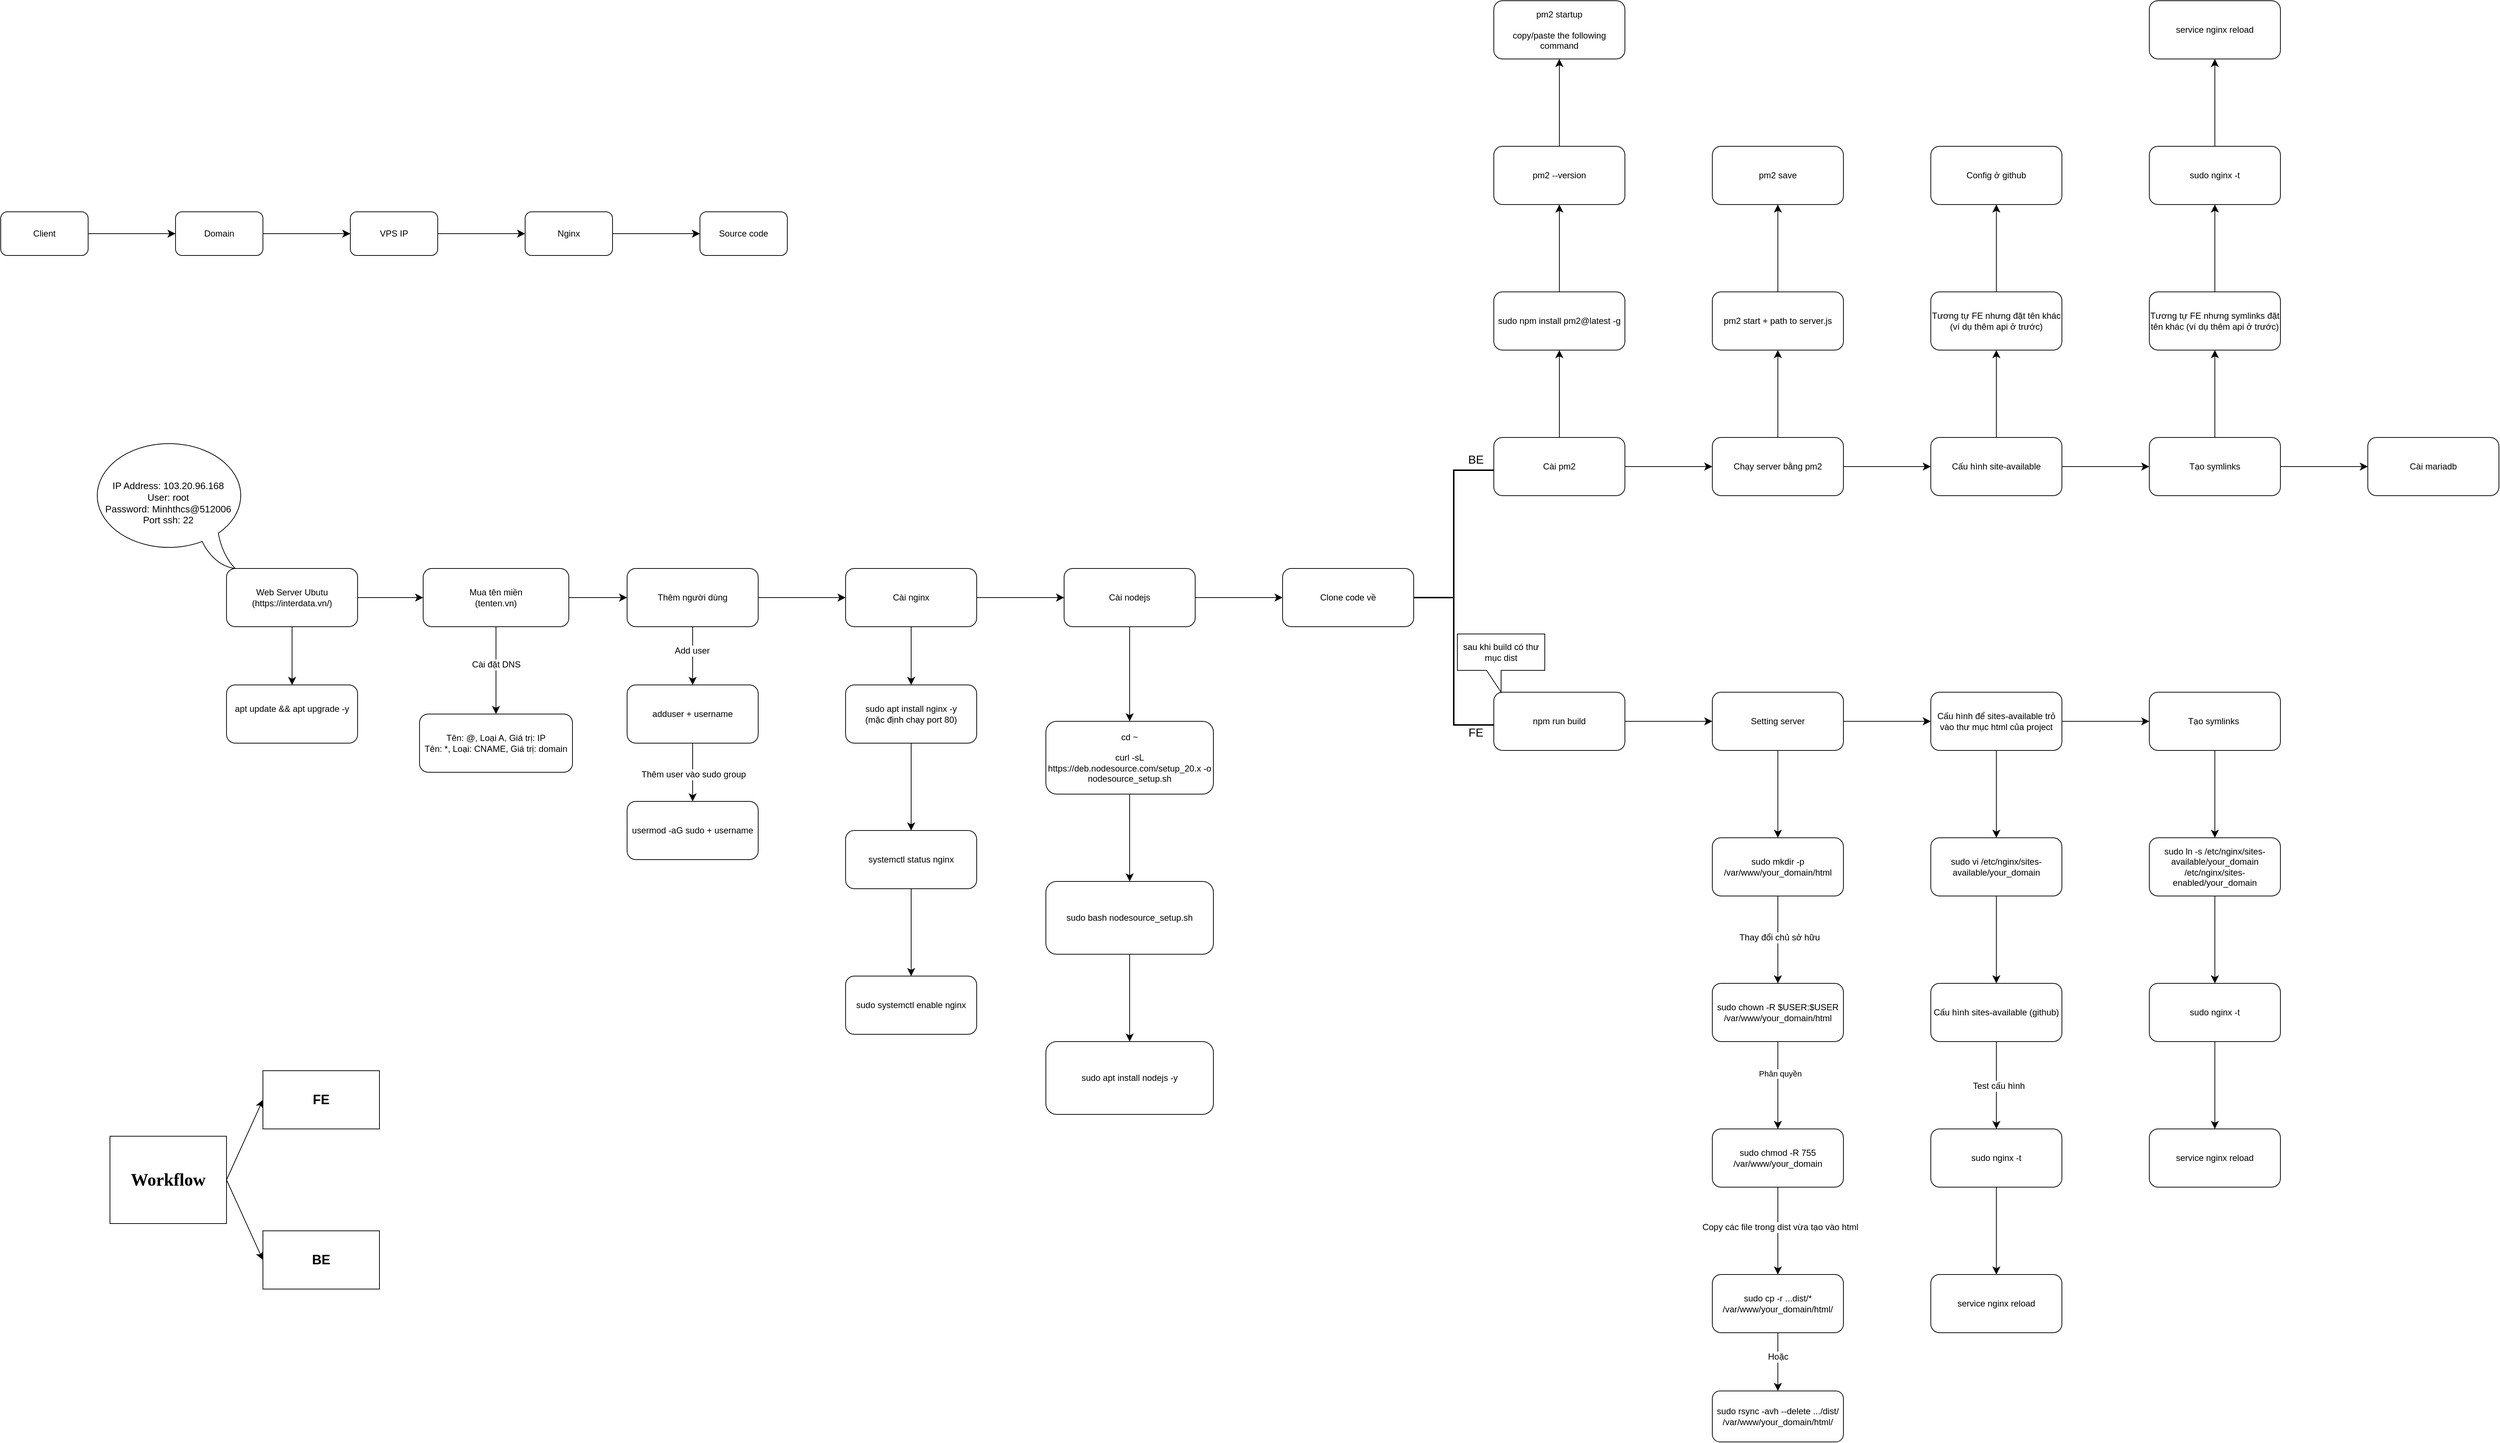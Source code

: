 <mxfile version="28.0.7">
  <diagram name="Page-1" id="AyKGRaBpcD_tbQrxrYDZ">
    <mxGraphModel dx="1442" dy="979" grid="1" gridSize="10" guides="1" tooltips="1" connect="1" arrows="1" fold="1" page="0" pageScale="1" pageWidth="850" pageHeight="1100" math="0" shadow="0">
      <root>
        <mxCell id="0" />
        <mxCell id="1" parent="0" />
        <mxCell id="k-3vS6slzv3BkmuizEB1-1" value="&lt;h1&gt;&lt;font face=&quot;Times New Roman&quot;&gt;Workflow&lt;/font&gt;&lt;/h1&gt;" style="rounded=0;whiteSpace=wrap;html=1;" parent="1" vertex="1">
          <mxGeometry x="70" y="1180" width="160" height="120" as="geometry" />
        </mxCell>
        <mxCell id="k-3vS6slzv3BkmuizEB1-2" value="" style="endArrow=classic;html=1;rounded=0;fontSize=12;startSize=8;endSize=8;curved=1;entryX=0;entryY=0.5;entryDx=0;entryDy=0;" parent="1" target="k-3vS6slzv3BkmuizEB1-3" edge="1">
          <mxGeometry width="50" height="50" relative="1" as="geometry">
            <mxPoint x="230" y="1240" as="sourcePoint" />
            <mxPoint x="300" y="1180" as="targetPoint" />
          </mxGeometry>
        </mxCell>
        <mxCell id="k-3vS6slzv3BkmuizEB1-3" value="&lt;h2&gt;FE&lt;/h2&gt;" style="rounded=0;whiteSpace=wrap;html=1;" parent="1" vertex="1">
          <mxGeometry x="280" y="1090" width="160" height="80" as="geometry" />
        </mxCell>
        <mxCell id="k-3vS6slzv3BkmuizEB1-4" value="&lt;h2&gt;BE&lt;/h2&gt;" style="rounded=0;whiteSpace=wrap;html=1;" parent="1" vertex="1">
          <mxGeometry x="280" y="1310" width="160" height="80" as="geometry" />
        </mxCell>
        <mxCell id="k-3vS6slzv3BkmuizEB1-5" value="" style="endArrow=classic;html=1;rounded=0;fontSize=12;startSize=8;endSize=8;curved=1;entryX=0;entryY=0.5;entryDx=0;entryDy=0;" parent="1" target="k-3vS6slzv3BkmuizEB1-4" edge="1">
          <mxGeometry width="50" height="50" relative="1" as="geometry">
            <mxPoint x="230" y="1240" as="sourcePoint" />
            <mxPoint x="280" y="1190" as="targetPoint" />
          </mxGeometry>
        </mxCell>
        <mxCell id="k-3vS6slzv3BkmuizEB1-6" style="edgeStyle=none;curved=1;rounded=0;orthogonalLoop=1;jettySize=auto;html=1;exitX=0;exitY=0.75;exitDx=0;exitDy=0;fontSize=12;startSize=8;endSize=8;" parent="1" source="k-3vS6slzv3BkmuizEB1-3" target="k-3vS6slzv3BkmuizEB1-3" edge="1">
          <mxGeometry relative="1" as="geometry" />
        </mxCell>
        <mxCell id="k-3vS6slzv3BkmuizEB1-52" style="edgeStyle=none;curved=1;rounded=0;orthogonalLoop=1;jettySize=auto;html=1;exitX=1;exitY=0.5;exitDx=0;exitDy=0;fontSize=12;startSize=8;endSize=8;" parent="1" source="k-3vS6slzv3BkmuizEB1-8" target="k-3vS6slzv3BkmuizEB1-23" edge="1">
          <mxGeometry relative="1" as="geometry" />
        </mxCell>
        <mxCell id="k-3vS6slzv3BkmuizEB1-8" value="Web Server Ubutu (https://interdata.vn/)" style="rounded=1;whiteSpace=wrap;html=1;" parent="1" vertex="1">
          <mxGeometry x="230" y="400" width="180" height="80" as="geometry" />
        </mxCell>
        <mxCell id="k-3vS6slzv3BkmuizEB1-9" value="IP Address: 103.20.96.168&lt;br&gt;User: root&lt;br&gt;Password: Minhthcs@512006&lt;br&gt;Port ssh: 22" style="shape=mxgraph.basic.oval_callout;align=center;labelPosition=center;verticalLabelPosition=middle;verticalAlign=middle;labelBackgroundColor=none;labelBorderColor=none;textShadow=0;whiteSpace=wrap;fontFamily=Helvetica;html=1;fontSize=13;horizontal=1;flipH=1;" parent="1" vertex="1">
          <mxGeometry x="40" y="220" width="220" height="180" as="geometry" />
        </mxCell>
        <mxCell id="k-3vS6slzv3BkmuizEB1-10" value="apt update &amp;amp;&amp;amp; apt upgrade -y&lt;div&gt;&lt;br&gt;&lt;/div&gt;" style="whiteSpace=wrap;html=1;rounded=1;glass=0;shadow=0;" parent="1" vertex="1">
          <mxGeometry x="230" y="560" width="180" height="80" as="geometry" />
        </mxCell>
        <mxCell id="k-3vS6slzv3BkmuizEB1-51" style="edgeStyle=none;curved=1;rounded=0;orthogonalLoop=1;jettySize=auto;html=1;exitX=1;exitY=0.5;exitDx=0;exitDy=0;entryX=0;entryY=0.5;entryDx=0;entryDy=0;fontSize=12;startSize=8;endSize=8;" parent="1" source="k-3vS6slzv3BkmuizEB1-23" target="k-3vS6slzv3BkmuizEB1-35" edge="1">
          <mxGeometry relative="1" as="geometry" />
        </mxCell>
        <mxCell id="k-3vS6slzv3BkmuizEB1-74" value="" style="edgeStyle=none;curved=1;rounded=0;orthogonalLoop=1;jettySize=auto;html=1;fontSize=12;startSize=8;endSize=8;" parent="1" source="k-3vS6slzv3BkmuizEB1-23" target="k-3vS6slzv3BkmuizEB1-73" edge="1">
          <mxGeometry relative="1" as="geometry" />
        </mxCell>
        <mxCell id="k-3vS6slzv3BkmuizEB1-75" value="Cài đặt DNS" style="edgeLabel;html=1;align=center;verticalAlign=middle;resizable=0;points=[];fontSize=12;" parent="k-3vS6slzv3BkmuizEB1-74" vertex="1" connectable="0">
          <mxGeometry x="-0.138" relative="1" as="geometry">
            <mxPoint as="offset" />
          </mxGeometry>
        </mxCell>
        <mxCell id="k-3vS6slzv3BkmuizEB1-23" value="Mua tên miền&lt;div&gt;(tenten.vn)&lt;/div&gt;" style="whiteSpace=wrap;html=1;rounded=1;" parent="1" vertex="1">
          <mxGeometry x="500" y="400" width="200" height="80" as="geometry" />
        </mxCell>
        <mxCell id="k-3vS6slzv3BkmuizEB1-28" value="" style="edgeStyle=none;curved=1;rounded=0;orthogonalLoop=1;jettySize=auto;html=1;fontSize=12;startSize=8;endSize=8;" parent="1" source="k-3vS6slzv3BkmuizEB1-26" target="k-3vS6slzv3BkmuizEB1-27" edge="1">
          <mxGeometry relative="1" as="geometry" />
        </mxCell>
        <mxCell id="k-3vS6slzv3BkmuizEB1-26" value="Client" style="rounded=1;whiteSpace=wrap;html=1;" parent="1" vertex="1">
          <mxGeometry x="-80" y="-90" width="120" height="60" as="geometry" />
        </mxCell>
        <mxCell id="k-3vS6slzv3BkmuizEB1-30" value="" style="edgeStyle=none;curved=1;rounded=0;orthogonalLoop=1;jettySize=auto;html=1;fontSize=12;startSize=8;endSize=8;" parent="1" source="k-3vS6slzv3BkmuizEB1-27" target="k-3vS6slzv3BkmuizEB1-29" edge="1">
          <mxGeometry relative="1" as="geometry" />
        </mxCell>
        <mxCell id="k-3vS6slzv3BkmuizEB1-27" value="Domain" style="whiteSpace=wrap;html=1;rounded=1;" parent="1" vertex="1">
          <mxGeometry x="160" y="-90" width="120" height="60" as="geometry" />
        </mxCell>
        <mxCell id="k-3vS6slzv3BkmuizEB1-32" value="" style="edgeStyle=none;curved=1;rounded=0;orthogonalLoop=1;jettySize=auto;html=1;fontSize=12;startSize=8;endSize=8;" parent="1" source="k-3vS6slzv3BkmuizEB1-29" target="k-3vS6slzv3BkmuizEB1-31" edge="1">
          <mxGeometry relative="1" as="geometry" />
        </mxCell>
        <mxCell id="k-3vS6slzv3BkmuizEB1-29" value="VPS IP" style="whiteSpace=wrap;html=1;rounded=1;" parent="1" vertex="1">
          <mxGeometry x="400" y="-90" width="120" height="60" as="geometry" />
        </mxCell>
        <mxCell id="k-3vS6slzv3BkmuizEB1-34" value="" style="edgeStyle=none;curved=1;rounded=0;orthogonalLoop=1;jettySize=auto;html=1;fontSize=12;startSize=8;endSize=8;" parent="1" source="k-3vS6slzv3BkmuizEB1-31" target="k-3vS6slzv3BkmuizEB1-33" edge="1">
          <mxGeometry relative="1" as="geometry" />
        </mxCell>
        <mxCell id="k-3vS6slzv3BkmuizEB1-31" value="Nginx" style="whiteSpace=wrap;html=1;rounded=1;" parent="1" vertex="1">
          <mxGeometry x="640" y="-90" width="120" height="60" as="geometry" />
        </mxCell>
        <mxCell id="k-3vS6slzv3BkmuizEB1-33" value="Source code" style="whiteSpace=wrap;html=1;rounded=1;" parent="1" vertex="1">
          <mxGeometry x="880" y="-90" width="120" height="60" as="geometry" />
        </mxCell>
        <mxCell id="k-3vS6slzv3BkmuizEB1-39" value="" style="edgeStyle=none;curved=1;rounded=0;orthogonalLoop=1;jettySize=auto;html=1;fontSize=12;startSize=8;endSize=8;" parent="1" source="k-3vS6slzv3BkmuizEB1-35" target="k-3vS6slzv3BkmuizEB1-38" edge="1">
          <mxGeometry relative="1" as="geometry" />
        </mxCell>
        <mxCell id="k-3vS6slzv3BkmuizEB1-43" value="Add user" style="edgeLabel;html=1;align=center;verticalAlign=middle;resizable=0;points=[];fontSize=12;" parent="k-3vS6slzv3BkmuizEB1-39" vertex="1" connectable="0">
          <mxGeometry x="-0.17" y="-1" relative="1" as="geometry">
            <mxPoint as="offset" />
          </mxGeometry>
        </mxCell>
        <mxCell id="k-3vS6slzv3BkmuizEB1-46" value="" style="edgeStyle=none;curved=1;rounded=0;orthogonalLoop=1;jettySize=auto;html=1;fontSize=12;startSize=8;endSize=8;" parent="1" source="k-3vS6slzv3BkmuizEB1-35" target="k-3vS6slzv3BkmuizEB1-45" edge="1">
          <mxGeometry relative="1" as="geometry" />
        </mxCell>
        <mxCell id="k-3vS6slzv3BkmuizEB1-35" value="Thêm người dùng" style="rounded=1;whiteSpace=wrap;html=1;" parent="1" vertex="1">
          <mxGeometry x="780" y="400" width="180" height="80" as="geometry" />
        </mxCell>
        <mxCell id="k-3vS6slzv3BkmuizEB1-41" value="" style="edgeStyle=none;curved=1;rounded=0;orthogonalLoop=1;jettySize=auto;html=1;fontSize=12;startSize=8;endSize=8;" parent="1" source="k-3vS6slzv3BkmuizEB1-38" target="k-3vS6slzv3BkmuizEB1-40" edge="1">
          <mxGeometry relative="1" as="geometry" />
        </mxCell>
        <mxCell id="k-3vS6slzv3BkmuizEB1-44" value="Thêm user vào sudo group" style="edgeLabel;html=1;align=center;verticalAlign=middle;resizable=0;points=[];fontSize=12;" parent="k-3vS6slzv3BkmuizEB1-41" vertex="1" connectable="0">
          <mxGeometry x="0.077" y="1" relative="1" as="geometry">
            <mxPoint as="offset" />
          </mxGeometry>
        </mxCell>
        <mxCell id="k-3vS6slzv3BkmuizEB1-38" value="adduser + username" style="rounded=1;whiteSpace=wrap;html=1;" parent="1" vertex="1">
          <mxGeometry x="780" y="560" width="180" height="80" as="geometry" />
        </mxCell>
        <mxCell id="k-3vS6slzv3BkmuizEB1-40" value="usermod -aG sudo + username" style="rounded=1;whiteSpace=wrap;html=1;" parent="1" vertex="1">
          <mxGeometry x="780" y="720" width="180" height="80" as="geometry" />
        </mxCell>
        <mxCell id="k-3vS6slzv3BkmuizEB1-48" value="" style="edgeStyle=none;curved=1;rounded=0;orthogonalLoop=1;jettySize=auto;html=1;fontSize=12;startSize=8;endSize=8;" parent="1" source="k-3vS6slzv3BkmuizEB1-45" target="k-3vS6slzv3BkmuizEB1-47" edge="1">
          <mxGeometry relative="1" as="geometry" />
        </mxCell>
        <mxCell id="k-3vS6slzv3BkmuizEB1-50" value="" style="edgeStyle=none;curved=1;rounded=0;orthogonalLoop=1;jettySize=auto;html=1;fontSize=12;startSize=8;endSize=8;" parent="1" source="k-3vS6slzv3BkmuizEB1-45" target="k-3vS6slzv3BkmuizEB1-49" edge="1">
          <mxGeometry relative="1" as="geometry" />
        </mxCell>
        <mxCell id="k-3vS6slzv3BkmuizEB1-45" value="Cài nginx" style="rounded=1;whiteSpace=wrap;html=1;" parent="1" vertex="1">
          <mxGeometry x="1080" y="400" width="180" height="80" as="geometry" />
        </mxCell>
        <mxCell id="k-3vS6slzv3BkmuizEB1-66" value="" style="edgeStyle=none;curved=1;rounded=0;orthogonalLoop=1;jettySize=auto;html=1;fontSize=12;startSize=8;endSize=8;" parent="1" source="k-3vS6slzv3BkmuizEB1-47" target="k-3vS6slzv3BkmuizEB1-65" edge="1">
          <mxGeometry relative="1" as="geometry" />
        </mxCell>
        <mxCell id="k-3vS6slzv3BkmuizEB1-47" value="sudo apt install nginx -y&lt;br&gt;(mặc định chạy port 80)" style="rounded=1;whiteSpace=wrap;html=1;" parent="1" vertex="1">
          <mxGeometry x="1080" y="560" width="180" height="80" as="geometry" />
        </mxCell>
        <mxCell id="k-3vS6slzv3BkmuizEB1-55" value="" style="edgeStyle=none;curved=1;rounded=0;orthogonalLoop=1;jettySize=auto;html=1;fontSize=12;startSize=8;endSize=8;" parent="1" source="k-3vS6slzv3BkmuizEB1-49" target="k-3vS6slzv3BkmuizEB1-54" edge="1">
          <mxGeometry relative="1" as="geometry" />
        </mxCell>
        <mxCell id="k-3vS6slzv3BkmuizEB1-61" value="" style="edgeStyle=none;curved=1;rounded=0;orthogonalLoop=1;jettySize=auto;html=1;fontSize=12;startSize=8;endSize=8;" parent="1" source="k-3vS6slzv3BkmuizEB1-49" target="k-3vS6slzv3BkmuizEB1-60" edge="1">
          <mxGeometry relative="1" as="geometry" />
        </mxCell>
        <mxCell id="k-3vS6slzv3BkmuizEB1-49" value="Cài nodejs" style="rounded=1;whiteSpace=wrap;html=1;" parent="1" vertex="1">
          <mxGeometry x="1380" y="400" width="180" height="80" as="geometry" />
        </mxCell>
        <mxCell id="k-3vS6slzv3BkmuizEB1-53" style="edgeStyle=none;curved=1;rounded=0;orthogonalLoop=1;jettySize=auto;html=1;exitX=0.5;exitY=1;exitDx=0;exitDy=0;fontSize=12;startSize=8;endSize=8;entryX=0.5;entryY=0;entryDx=0;entryDy=0;" parent="1" source="k-3vS6slzv3BkmuizEB1-8" target="k-3vS6slzv3BkmuizEB1-10" edge="1">
          <mxGeometry relative="1" as="geometry">
            <mxPoint x="317" y="522" as="targetPoint" />
          </mxGeometry>
        </mxCell>
        <mxCell id="k-3vS6slzv3BkmuizEB1-57" value="" style="edgeStyle=none;curved=1;rounded=0;orthogonalLoop=1;jettySize=auto;html=1;fontSize=12;startSize=8;endSize=8;" parent="1" source="k-3vS6slzv3BkmuizEB1-54" target="k-3vS6slzv3BkmuizEB1-56" edge="1">
          <mxGeometry relative="1" as="geometry" />
        </mxCell>
        <mxCell id="k-3vS6slzv3BkmuizEB1-54" value="cd ~&#xa;&#xa;curl -sL https://deb.nodesource.com/setup_20.x -o nodesource_setup.sh" style="rounded=1;html=1;whiteSpace=wrap;align=center;verticalAlign=middle;" parent="1" vertex="1">
          <mxGeometry x="1355" y="610" width="230" height="100" as="geometry" />
        </mxCell>
        <mxCell id="k-3vS6slzv3BkmuizEB1-59" value="" style="edgeStyle=none;curved=1;rounded=0;orthogonalLoop=1;jettySize=auto;html=1;fontSize=12;startSize=8;endSize=8;" parent="1" source="k-3vS6slzv3BkmuizEB1-56" target="k-3vS6slzv3BkmuizEB1-58" edge="1">
          <mxGeometry relative="1" as="geometry" />
        </mxCell>
        <mxCell id="k-3vS6slzv3BkmuizEB1-56" value="sudo bash nodesource_setup.sh" style="rounded=1;html=1;whiteSpace=wrap;align=center;verticalAlign=middle;" parent="1" vertex="1">
          <mxGeometry x="1355" y="830" width="230" height="100" as="geometry" />
        </mxCell>
        <mxCell id="k-3vS6slzv3BkmuizEB1-58" value="sudo apt install nodejs -y" style="rounded=1;html=1;whiteSpace=wrap;align=center;verticalAlign=middle;" parent="1" vertex="1">
          <mxGeometry x="1355" y="1050" width="230" height="100" as="geometry" />
        </mxCell>
        <mxCell id="k-3vS6slzv3BkmuizEB1-60" value="Clone code về" style="rounded=1;whiteSpace=wrap;html=1;" parent="1" vertex="1">
          <mxGeometry x="1680" y="400" width="180" height="80" as="geometry" />
        </mxCell>
        <mxCell id="k-3vS6slzv3BkmuizEB1-70" value="" style="edgeStyle=none;curved=1;rounded=0;orthogonalLoop=1;jettySize=auto;html=1;fontSize=12;startSize=8;endSize=8;" parent="1" source="k-3vS6slzv3BkmuizEB1-62" target="k-3vS6slzv3BkmuizEB1-69" edge="1">
          <mxGeometry relative="1" as="geometry" />
        </mxCell>
        <mxCell id="k-3vS6slzv3BkmuizEB1-62" value="npm run build" style="rounded=1;whiteSpace=wrap;html=1;" parent="1" vertex="1">
          <mxGeometry x="1970" y="570" width="180" height="80" as="geometry" />
        </mxCell>
        <mxCell id="k-3vS6slzv3BkmuizEB1-64" value="sau khi build có thư mục dist" style="shape=callout;whiteSpace=wrap;html=1;perimeter=calloutPerimeter;flipH=1;" parent="1" vertex="1">
          <mxGeometry x="1920" y="490" width="120" height="80" as="geometry" />
        </mxCell>
        <mxCell id="k-3vS6slzv3BkmuizEB1-68" value="" style="edgeStyle=none;curved=1;rounded=0;orthogonalLoop=1;jettySize=auto;html=1;fontSize=12;startSize=8;endSize=8;" parent="1" source="k-3vS6slzv3BkmuizEB1-65" target="k-3vS6slzv3BkmuizEB1-67" edge="1">
          <mxGeometry relative="1" as="geometry" />
        </mxCell>
        <mxCell id="k-3vS6slzv3BkmuizEB1-65" value="systemctl status nginx" style="rounded=1;whiteSpace=wrap;html=1;" parent="1" vertex="1">
          <mxGeometry x="1080" y="760" width="180" height="80" as="geometry" />
        </mxCell>
        <mxCell id="k-3vS6slzv3BkmuizEB1-67" value="sudo systemctl enable nginx" style="rounded=1;whiteSpace=wrap;html=1;" parent="1" vertex="1">
          <mxGeometry x="1080" y="960" width="180" height="80" as="geometry" />
        </mxCell>
        <mxCell id="k-3vS6slzv3BkmuizEB1-72" value="" style="edgeStyle=none;curved=1;rounded=0;orthogonalLoop=1;jettySize=auto;html=1;fontSize=12;startSize=8;endSize=8;" parent="1" source="k-3vS6slzv3BkmuizEB1-69" target="k-3vS6slzv3BkmuizEB1-71" edge="1">
          <mxGeometry relative="1" as="geometry" />
        </mxCell>
        <mxCell id="k-3vS6slzv3BkmuizEB1-86" value="" style="edgeStyle=none;curved=1;rounded=0;orthogonalLoop=1;jettySize=auto;html=1;fontSize=12;startSize=8;endSize=8;" parent="1" source="k-3vS6slzv3BkmuizEB1-69" target="k-3vS6slzv3BkmuizEB1-85" edge="1">
          <mxGeometry relative="1" as="geometry" />
        </mxCell>
        <mxCell id="k-3vS6slzv3BkmuizEB1-69" value="Setting server" style="rounded=1;whiteSpace=wrap;html=1;" parent="1" vertex="1">
          <mxGeometry x="2270" y="570" width="180" height="80" as="geometry" />
        </mxCell>
        <mxCell id="k-3vS6slzv3BkmuizEB1-77" value="" style="edgeStyle=none;curved=1;rounded=0;orthogonalLoop=1;jettySize=auto;html=1;fontSize=12;startSize=8;endSize=8;" parent="1" source="k-3vS6slzv3BkmuizEB1-71" target="k-3vS6slzv3BkmuizEB1-76" edge="1">
          <mxGeometry relative="1" as="geometry" />
        </mxCell>
        <mxCell id="k-3vS6slzv3BkmuizEB1-78" value="Thay đổi chủ sở hữu" style="edgeLabel;html=1;align=center;verticalAlign=middle;resizable=0;points=[];fontSize=12;" parent="k-3vS6slzv3BkmuizEB1-77" vertex="1" connectable="0">
          <mxGeometry x="-0.049" y="2" relative="1" as="geometry">
            <mxPoint as="offset" />
          </mxGeometry>
        </mxCell>
        <mxCell id="k-3vS6slzv3BkmuizEB1-71" value="sudo mkdir -p /var/www/your_domain/html" style="rounded=1;whiteSpace=wrap;html=1;" parent="1" vertex="1">
          <mxGeometry x="2270" y="770" width="180" height="80" as="geometry" />
        </mxCell>
        <mxCell id="k-3vS6slzv3BkmuizEB1-73" value="Tên: @, Loại A, Giá trị: IP&lt;br&gt;Tên: *, Loại: CNAME, Giá trị: domain" style="whiteSpace=wrap;html=1;rounded=1;" parent="1" vertex="1">
          <mxGeometry x="495" y="600" width="210" height="80" as="geometry" />
        </mxCell>
        <mxCell id="k-3vS6slzv3BkmuizEB1-80" value="" style="edgeStyle=none;curved=1;rounded=0;orthogonalLoop=1;jettySize=auto;html=1;fontSize=12;startSize=8;endSize=8;" parent="1" source="k-3vS6slzv3BkmuizEB1-76" target="k-3vS6slzv3BkmuizEB1-79" edge="1">
          <mxGeometry relative="1" as="geometry" />
        </mxCell>
        <mxCell id="k-3vS6slzv3BkmuizEB1-81" value="Phân quyền" style="edgeLabel;html=1;align=center;verticalAlign=middle;resizable=0;points=[];" parent="k-3vS6slzv3BkmuizEB1-80" vertex="1" connectable="0">
          <mxGeometry x="-0.271" y="3" relative="1" as="geometry">
            <mxPoint as="offset" />
          </mxGeometry>
        </mxCell>
        <mxCell id="k-3vS6slzv3BkmuizEB1-76" value="sudo chown -R $USER:$USER /var/www/your_domain/html" style="rounded=1;whiteSpace=wrap;html=1;" parent="1" vertex="1">
          <mxGeometry x="2270" y="970" width="180" height="80" as="geometry" />
        </mxCell>
        <mxCell id="k-3vS6slzv3BkmuizEB1-83" value="" style="edgeStyle=none;curved=1;rounded=0;orthogonalLoop=1;jettySize=auto;html=1;fontSize=12;startSize=8;endSize=8;" parent="1" source="k-3vS6slzv3BkmuizEB1-79" target="k-3vS6slzv3BkmuizEB1-82" edge="1">
          <mxGeometry relative="1" as="geometry" />
        </mxCell>
        <mxCell id="k-3vS6slzv3BkmuizEB1-84" value="Copy các file trong dist vừa tạo vào html" style="edgeLabel;html=1;align=center;verticalAlign=middle;resizable=0;points=[];fontSize=12;" parent="k-3vS6slzv3BkmuizEB1-83" vertex="1" connectable="0">
          <mxGeometry x="-0.093" y="3" relative="1" as="geometry">
            <mxPoint as="offset" />
          </mxGeometry>
        </mxCell>
        <mxCell id="k-3vS6slzv3BkmuizEB1-79" value="sudo chmod -R 755 /var/www/your_domain" style="rounded=1;whiteSpace=wrap;html=1;" parent="1" vertex="1">
          <mxGeometry x="2270" y="1170" width="180" height="80" as="geometry" />
        </mxCell>
        <mxCell id="g-PbewE9BO6IqTjnYNhj-2" style="edgeStyle=none;curved=1;rounded=0;orthogonalLoop=1;jettySize=auto;html=1;exitX=0.5;exitY=1;exitDx=0;exitDy=0;entryX=0.5;entryY=0;entryDx=0;entryDy=0;fontSize=12;startSize=8;endSize=8;" edge="1" parent="1" source="k-3vS6slzv3BkmuizEB1-82" target="g-PbewE9BO6IqTjnYNhj-1">
          <mxGeometry relative="1" as="geometry" />
        </mxCell>
        <mxCell id="g-PbewE9BO6IqTjnYNhj-3" value="Hoặc" style="edgeLabel;html=1;align=center;verticalAlign=middle;resizable=0;points=[];fontSize=12;" vertex="1" connectable="0" parent="g-PbewE9BO6IqTjnYNhj-2">
          <mxGeometry x="-0.19" relative="1" as="geometry">
            <mxPoint as="offset" />
          </mxGeometry>
        </mxCell>
        <mxCell id="k-3vS6slzv3BkmuizEB1-82" value="sudo cp -r ...dist/* /var/www/your_domain/html/" style="rounded=1;whiteSpace=wrap;html=1;" parent="1" vertex="1">
          <mxGeometry x="2270" y="1370" width="180" height="80" as="geometry" />
        </mxCell>
        <mxCell id="k-3vS6slzv3BkmuizEB1-88" value="" style="edgeStyle=none;curved=1;rounded=0;orthogonalLoop=1;jettySize=auto;html=1;fontSize=12;startSize=8;endSize=8;" parent="1" source="k-3vS6slzv3BkmuizEB1-85" target="k-3vS6slzv3BkmuizEB1-87" edge="1">
          <mxGeometry relative="1" as="geometry" />
        </mxCell>
        <mxCell id="7imOp_WWudGVbOYl7NH1-9" value="" style="edgeStyle=none;curved=1;rounded=0;orthogonalLoop=1;jettySize=auto;html=1;fontSize=12;startSize=8;endSize=8;" parent="1" source="k-3vS6slzv3BkmuizEB1-85" target="7imOp_WWudGVbOYl7NH1-8" edge="1">
          <mxGeometry relative="1" as="geometry" />
        </mxCell>
        <mxCell id="k-3vS6slzv3BkmuizEB1-85" value="Cấu hình để sites-available trỏ vào thư mục html của project" style="rounded=1;whiteSpace=wrap;html=1;" parent="1" vertex="1">
          <mxGeometry x="2570" y="570" width="180" height="80" as="geometry" />
        </mxCell>
        <mxCell id="7imOp_WWudGVbOYl7NH1-2" value="" style="edgeStyle=none;curved=1;rounded=0;orthogonalLoop=1;jettySize=auto;html=1;fontSize=12;startSize=8;endSize=8;" parent="1" source="k-3vS6slzv3BkmuizEB1-87" target="7imOp_WWudGVbOYl7NH1-1" edge="1">
          <mxGeometry relative="1" as="geometry" />
        </mxCell>
        <mxCell id="k-3vS6slzv3BkmuizEB1-87" value="sudo vi /etc/nginx/sites-available/your_domain" style="rounded=1;whiteSpace=wrap;html=1;" parent="1" vertex="1">
          <mxGeometry x="2570" y="770" width="180" height="80" as="geometry" />
        </mxCell>
        <mxCell id="7imOp_WWudGVbOYl7NH1-4" value="" style="edgeStyle=none;curved=1;rounded=0;orthogonalLoop=1;jettySize=auto;html=1;fontSize=12;startSize=8;endSize=8;" parent="1" source="7imOp_WWudGVbOYl7NH1-1" target="7imOp_WWudGVbOYl7NH1-3" edge="1">
          <mxGeometry relative="1" as="geometry" />
        </mxCell>
        <mxCell id="7imOp_WWudGVbOYl7NH1-5" value="Test cấu hình" style="edgeLabel;html=1;align=center;verticalAlign=middle;resizable=0;points=[];fontSize=12;" parent="7imOp_WWudGVbOYl7NH1-4" vertex="1" connectable="0">
          <mxGeometry x="0.018" y="3" relative="1" as="geometry">
            <mxPoint as="offset" />
          </mxGeometry>
        </mxCell>
        <mxCell id="7imOp_WWudGVbOYl7NH1-1" value="Cấu hình sites-available (github)" style="rounded=1;whiteSpace=wrap;html=1;" parent="1" vertex="1">
          <mxGeometry x="2570" y="970" width="180" height="80" as="geometry" />
        </mxCell>
        <mxCell id="7imOp_WWudGVbOYl7NH1-7" value="" style="edgeStyle=none;curved=1;rounded=0;orthogonalLoop=1;jettySize=auto;html=1;fontSize=12;startSize=8;endSize=8;" parent="1" source="7imOp_WWudGVbOYl7NH1-3" target="7imOp_WWudGVbOYl7NH1-6" edge="1">
          <mxGeometry relative="1" as="geometry" />
        </mxCell>
        <mxCell id="7imOp_WWudGVbOYl7NH1-3" value="sudo nginx -t" style="rounded=1;whiteSpace=wrap;html=1;" parent="1" vertex="1">
          <mxGeometry x="2570" y="1170" width="180" height="80" as="geometry" />
        </mxCell>
        <mxCell id="7imOp_WWudGVbOYl7NH1-6" value="service nginx reload" style="rounded=1;whiteSpace=wrap;html=1;" parent="1" vertex="1">
          <mxGeometry x="2570" y="1370" width="180" height="80" as="geometry" />
        </mxCell>
        <mxCell id="7imOp_WWudGVbOYl7NH1-11" value="" style="edgeStyle=none;curved=1;rounded=0;orthogonalLoop=1;jettySize=auto;html=1;fontSize=12;startSize=8;endSize=8;" parent="1" source="7imOp_WWudGVbOYl7NH1-8" target="7imOp_WWudGVbOYl7NH1-10" edge="1">
          <mxGeometry relative="1" as="geometry" />
        </mxCell>
        <mxCell id="7imOp_WWudGVbOYl7NH1-8" value="Tạo symlinks " style="rounded=1;whiteSpace=wrap;html=1;" parent="1" vertex="1">
          <mxGeometry x="2870" y="570" width="180" height="80" as="geometry" />
        </mxCell>
        <mxCell id="7imOp_WWudGVbOYl7NH1-13" value="" style="edgeStyle=none;curved=1;rounded=0;orthogonalLoop=1;jettySize=auto;html=1;fontSize=12;startSize=8;endSize=8;" parent="1" source="7imOp_WWudGVbOYl7NH1-10" target="7imOp_WWudGVbOYl7NH1-12" edge="1">
          <mxGeometry relative="1" as="geometry" />
        </mxCell>
        <mxCell id="7imOp_WWudGVbOYl7NH1-10" value="sudo ln -s /etc/nginx/sites-available/your_domain /etc/nginx/sites-enabled/your_domain" style="rounded=1;whiteSpace=wrap;html=1;" parent="1" vertex="1">
          <mxGeometry x="2870" y="770" width="180" height="80" as="geometry" />
        </mxCell>
        <mxCell id="7imOp_WWudGVbOYl7NH1-15" value="" style="edgeStyle=none;curved=1;rounded=0;orthogonalLoop=1;jettySize=auto;html=1;fontSize=12;startSize=8;endSize=8;" parent="1" source="7imOp_WWudGVbOYl7NH1-12" target="7imOp_WWudGVbOYl7NH1-14" edge="1">
          <mxGeometry relative="1" as="geometry" />
        </mxCell>
        <mxCell id="7imOp_WWudGVbOYl7NH1-12" value="sudo nginx -t" style="rounded=1;whiteSpace=wrap;html=1;" parent="1" vertex="1">
          <mxGeometry x="2870" y="970" width="180" height="80" as="geometry" />
        </mxCell>
        <mxCell id="7imOp_WWudGVbOYl7NH1-14" value="service nginx reload" style="rounded=1;whiteSpace=wrap;html=1;" parent="1" vertex="1">
          <mxGeometry x="2870" y="1170" width="180" height="80" as="geometry" />
        </mxCell>
        <mxCell id="7imOp_WWudGVbOYl7NH1-27" value="" style="edgeStyle=none;curved=1;rounded=0;orthogonalLoop=1;jettySize=auto;html=1;fontSize=12;startSize=8;endSize=8;" parent="1" source="7imOp_WWudGVbOYl7NH1-16" target="7imOp_WWudGVbOYl7NH1-26" edge="1">
          <mxGeometry relative="1" as="geometry" />
        </mxCell>
        <mxCell id="7imOp_WWudGVbOYl7NH1-33" value="" style="edgeStyle=none;curved=1;rounded=0;orthogonalLoop=1;jettySize=auto;html=1;fontSize=12;startSize=8;endSize=8;" parent="1" source="7imOp_WWudGVbOYl7NH1-16" target="7imOp_WWudGVbOYl7NH1-32" edge="1">
          <mxGeometry relative="1" as="geometry" />
        </mxCell>
        <mxCell id="7imOp_WWudGVbOYl7NH1-16" value="Cài pm2" style="rounded=1;whiteSpace=wrap;html=1;" parent="1" vertex="1">
          <mxGeometry x="1970" y="220" width="180" height="80" as="geometry" />
        </mxCell>
        <mxCell id="7imOp_WWudGVbOYl7NH1-20" value="" style="strokeWidth=2;html=1;shape=mxgraph.flowchart.annotation_2;align=left;labelPosition=right;pointerEvents=1;" parent="1" vertex="1">
          <mxGeometry x="1860" y="265" width="110" height="350" as="geometry" />
        </mxCell>
        <mxCell id="7imOp_WWudGVbOYl7NH1-24" value="BE" style="text;html=1;align=center;verticalAlign=middle;resizable=0;points=[];autosize=1;strokeColor=none;fillColor=none;fontSize=16;" parent="1" vertex="1">
          <mxGeometry x="1925" y="235" width="40" height="30" as="geometry" />
        </mxCell>
        <mxCell id="7imOp_WWudGVbOYl7NH1-25" value="FE" style="text;html=1;align=center;verticalAlign=middle;resizable=0;points=[];autosize=1;strokeColor=none;fillColor=none;fontSize=16;" parent="1" vertex="1">
          <mxGeometry x="1925" y="610" width="40" height="30" as="geometry" />
        </mxCell>
        <mxCell id="7imOp_WWudGVbOYl7NH1-29" value="" style="edgeStyle=none;curved=1;rounded=0;orthogonalLoop=1;jettySize=auto;html=1;fontSize=12;startSize=8;endSize=8;" parent="1" source="7imOp_WWudGVbOYl7NH1-26" target="7imOp_WWudGVbOYl7NH1-28" edge="1">
          <mxGeometry relative="1" as="geometry" />
        </mxCell>
        <mxCell id="7imOp_WWudGVbOYl7NH1-26" value="sudo npm install pm2@latest -g" style="rounded=1;whiteSpace=wrap;html=1;" parent="1" vertex="1">
          <mxGeometry x="1970" y="20" width="180" height="80" as="geometry" />
        </mxCell>
        <mxCell id="7imOp_WWudGVbOYl7NH1-31" value="" style="edgeStyle=none;curved=1;rounded=0;orthogonalLoop=1;jettySize=auto;html=1;fontSize=12;startSize=8;endSize=8;" parent="1" source="7imOp_WWudGVbOYl7NH1-28" target="7imOp_WWudGVbOYl7NH1-30" edge="1">
          <mxGeometry relative="1" as="geometry" />
        </mxCell>
        <mxCell id="7imOp_WWudGVbOYl7NH1-28" value="pm2 --version" style="rounded=1;whiteSpace=wrap;html=1;" parent="1" vertex="1">
          <mxGeometry x="1970" y="-180" width="180" height="80" as="geometry" />
        </mxCell>
        <mxCell id="7imOp_WWudGVbOYl7NH1-30" value="pm2 startup&lt;br&gt;&lt;br&gt;copy/paste the following command" style="rounded=1;whiteSpace=wrap;html=1;" parent="1" vertex="1">
          <mxGeometry x="1970" y="-380" width="180" height="80" as="geometry" />
        </mxCell>
        <mxCell id="7imOp_WWudGVbOYl7NH1-35" value="" style="edgeStyle=none;curved=1;rounded=0;orthogonalLoop=1;jettySize=auto;html=1;fontSize=12;startSize=8;endSize=8;" parent="1" source="7imOp_WWudGVbOYl7NH1-32" target="7imOp_WWudGVbOYl7NH1-34" edge="1">
          <mxGeometry relative="1" as="geometry" />
        </mxCell>
        <mxCell id="7imOp_WWudGVbOYl7NH1-37" value="" style="edgeStyle=none;curved=1;rounded=0;orthogonalLoop=1;jettySize=auto;html=1;fontSize=12;startSize=8;endSize=8;" parent="1" source="7imOp_WWudGVbOYl7NH1-32" target="7imOp_WWudGVbOYl7NH1-36" edge="1">
          <mxGeometry relative="1" as="geometry" />
        </mxCell>
        <mxCell id="7imOp_WWudGVbOYl7NH1-32" value="Chạy server bằng pm2" style="rounded=1;whiteSpace=wrap;html=1;" parent="1" vertex="1">
          <mxGeometry x="2270" y="220" width="180" height="80" as="geometry" />
        </mxCell>
        <mxCell id="7imOp_WWudGVbOYl7NH1-39" value="" style="edgeStyle=none;curved=1;rounded=0;orthogonalLoop=1;jettySize=auto;html=1;fontSize=12;startSize=8;endSize=8;" parent="1" source="7imOp_WWudGVbOYl7NH1-34" target="7imOp_WWudGVbOYl7NH1-38" edge="1">
          <mxGeometry relative="1" as="geometry" />
        </mxCell>
        <mxCell id="7imOp_WWudGVbOYl7NH1-34" value="pm2 start + path to server.js" style="rounded=1;whiteSpace=wrap;html=1;" parent="1" vertex="1">
          <mxGeometry x="2270" y="20" width="180" height="80" as="geometry" />
        </mxCell>
        <mxCell id="7imOp_WWudGVbOYl7NH1-41" value="" style="edgeStyle=none;curved=1;rounded=0;orthogonalLoop=1;jettySize=auto;html=1;fontSize=12;startSize=8;endSize=8;" parent="1" source="7imOp_WWudGVbOYl7NH1-36" target="7imOp_WWudGVbOYl7NH1-40" edge="1">
          <mxGeometry relative="1" as="geometry" />
        </mxCell>
        <mxCell id="7imOp_WWudGVbOYl7NH1-45" value="" style="edgeStyle=none;curved=1;rounded=0;orthogonalLoop=1;jettySize=auto;html=1;fontSize=12;startSize=8;endSize=8;" parent="1" source="7imOp_WWudGVbOYl7NH1-36" target="7imOp_WWudGVbOYl7NH1-44" edge="1">
          <mxGeometry relative="1" as="geometry" />
        </mxCell>
        <mxCell id="7imOp_WWudGVbOYl7NH1-36" value="Cấu hình site-available" style="rounded=1;whiteSpace=wrap;html=1;" parent="1" vertex="1">
          <mxGeometry x="2570" y="220" width="180" height="80" as="geometry" />
        </mxCell>
        <mxCell id="7imOp_WWudGVbOYl7NH1-38" value="pm2 save" style="rounded=1;whiteSpace=wrap;html=1;" parent="1" vertex="1">
          <mxGeometry x="2270" y="-180" width="180" height="80" as="geometry" />
        </mxCell>
        <mxCell id="7imOp_WWudGVbOYl7NH1-43" value="" style="edgeStyle=none;curved=1;rounded=0;orthogonalLoop=1;jettySize=auto;html=1;fontSize=12;startSize=8;endSize=8;" parent="1" source="7imOp_WWudGVbOYl7NH1-40" target="7imOp_WWudGVbOYl7NH1-42" edge="1">
          <mxGeometry relative="1" as="geometry" />
        </mxCell>
        <mxCell id="7imOp_WWudGVbOYl7NH1-40" value="Tương tự FE nhưng đặt tên khác (ví dụ thêm api ở trước)" style="rounded=1;whiteSpace=wrap;html=1;" parent="1" vertex="1">
          <mxGeometry x="2570" y="20" width="180" height="80" as="geometry" />
        </mxCell>
        <mxCell id="7imOp_WWudGVbOYl7NH1-42" value="Config ở github" style="rounded=1;whiteSpace=wrap;html=1;" parent="1" vertex="1">
          <mxGeometry x="2570" y="-180" width="180" height="80" as="geometry" />
        </mxCell>
        <mxCell id="7imOp_WWudGVbOYl7NH1-47" style="edgeStyle=none;curved=1;rounded=0;orthogonalLoop=1;jettySize=auto;html=1;exitX=0.5;exitY=0;exitDx=0;exitDy=0;entryX=0.5;entryY=1;entryDx=0;entryDy=0;fontSize=12;startSize=8;endSize=8;" parent="1" source="7imOp_WWudGVbOYl7NH1-44" target="7imOp_WWudGVbOYl7NH1-46" edge="1">
          <mxGeometry relative="1" as="geometry" />
        </mxCell>
        <mxCell id="7imOp_WWudGVbOYl7NH1-53" value="" style="edgeStyle=none;curved=1;rounded=0;orthogonalLoop=1;jettySize=auto;html=1;fontSize=12;startSize=8;endSize=8;" parent="1" source="7imOp_WWudGVbOYl7NH1-44" target="7imOp_WWudGVbOYl7NH1-52" edge="1">
          <mxGeometry relative="1" as="geometry" />
        </mxCell>
        <mxCell id="7imOp_WWudGVbOYl7NH1-44" value="Tạo symlinks" style="rounded=1;whiteSpace=wrap;html=1;" parent="1" vertex="1">
          <mxGeometry x="2870" y="220" width="180" height="80" as="geometry" />
        </mxCell>
        <mxCell id="7imOp_WWudGVbOYl7NH1-49" value="" style="edgeStyle=none;curved=1;rounded=0;orthogonalLoop=1;jettySize=auto;html=1;fontSize=12;startSize=8;endSize=8;" parent="1" source="7imOp_WWudGVbOYl7NH1-46" target="7imOp_WWudGVbOYl7NH1-48" edge="1">
          <mxGeometry relative="1" as="geometry" />
        </mxCell>
        <mxCell id="7imOp_WWudGVbOYl7NH1-46" value="Tương tự FE nhưng symlinks đặt tên khác (ví dụ thêm api ở trước)" style="rounded=1;whiteSpace=wrap;html=1;" parent="1" vertex="1">
          <mxGeometry x="2870" y="20" width="180" height="80" as="geometry" />
        </mxCell>
        <mxCell id="7imOp_WWudGVbOYl7NH1-51" value="" style="edgeStyle=none;curved=1;rounded=0;orthogonalLoop=1;jettySize=auto;html=1;fontSize=12;startSize=8;endSize=8;" parent="1" source="7imOp_WWudGVbOYl7NH1-48" target="7imOp_WWudGVbOYl7NH1-50" edge="1">
          <mxGeometry relative="1" as="geometry" />
        </mxCell>
        <mxCell id="7imOp_WWudGVbOYl7NH1-48" value="sudo nginx -t" style="rounded=1;whiteSpace=wrap;html=1;" parent="1" vertex="1">
          <mxGeometry x="2870" y="-180" width="180" height="80" as="geometry" />
        </mxCell>
        <mxCell id="7imOp_WWudGVbOYl7NH1-50" value="service nginx reload" style="rounded=1;whiteSpace=wrap;html=1;" parent="1" vertex="1">
          <mxGeometry x="2870" y="-380" width="180" height="80" as="geometry" />
        </mxCell>
        <mxCell id="7imOp_WWudGVbOYl7NH1-52" value="Cài mariadb" style="rounded=1;whiteSpace=wrap;html=1;" parent="1" vertex="1">
          <mxGeometry x="3170" y="220" width="180" height="80" as="geometry" />
        </mxCell>
        <mxCell id="g-PbewE9BO6IqTjnYNhj-1" value="sudo rsync -avh --delete .../dist/ /var/www/your_domain/html/" style="whiteSpace=wrap;html=1;rounded=1;" vertex="1" parent="1">
          <mxGeometry x="2270" y="1530" width="180" height="70" as="geometry" />
        </mxCell>
      </root>
    </mxGraphModel>
  </diagram>
</mxfile>
